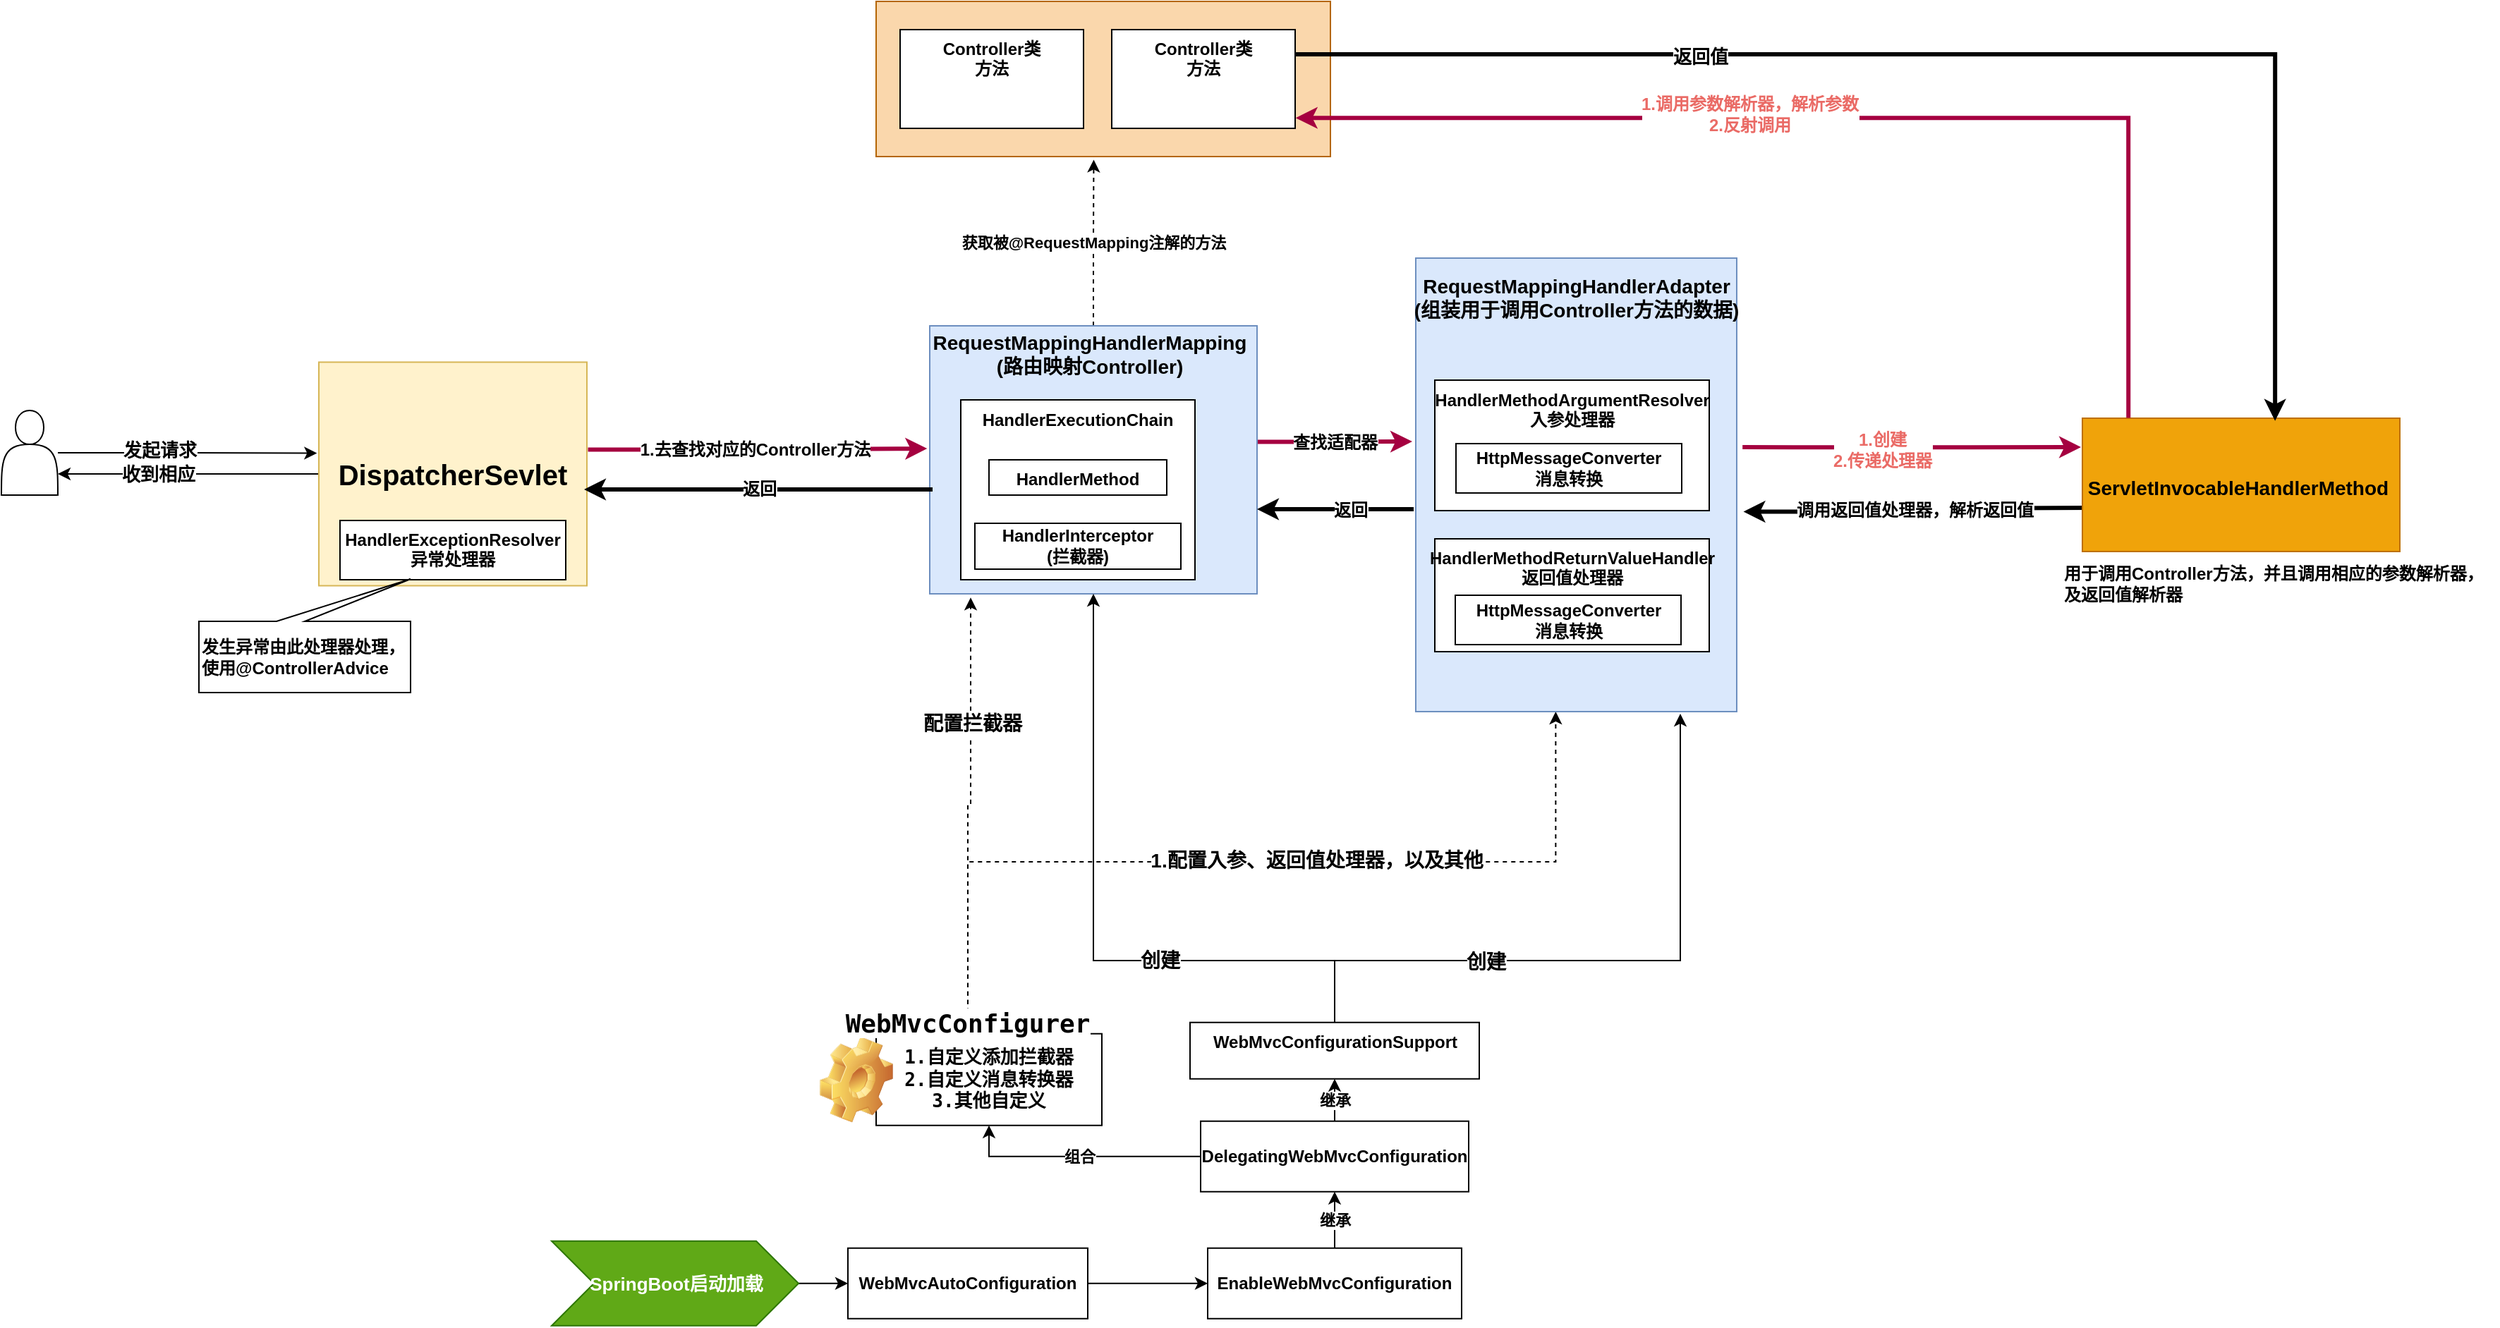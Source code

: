 <mxfile version="14.9.3" type="github">
  <diagram id="8T3f9UwFYzaLS0eyUJsZ" name="Page-1">
    <mxGraphModel dx="1550" dy="5465" grid="1" gridSize="10" guides="1" tooltips="1" connect="1" arrows="1" fold="1" page="1" pageScale="1" pageWidth="3300" pageHeight="4681" math="0" shadow="0">
      <root>
        <mxCell id="0" />
        <mxCell id="1" parent="0" />
        <mxCell id="tAR45_gAhTGxKTQlGq34-19" value="" style="edgeStyle=orthogonalEdgeStyle;rounded=0;orthogonalLoop=1;jettySize=auto;html=1;fontColor=#000000;fontStyle=1" edge="1" parent="1" source="tAR45_gAhTGxKTQlGq34-2" target="tAR45_gAhTGxKTQlGq34-3">
          <mxGeometry relative="1" as="geometry" />
        </mxCell>
        <mxCell id="tAR45_gAhTGxKTQlGq34-2" value="WebMvcAutoConfiguration" style="rounded=0;whiteSpace=wrap;html=1;fillColor=#ffffff;fontStyle=1" vertex="1" parent="1">
          <mxGeometry x="1040" y="763.87" width="170" height="50" as="geometry" />
        </mxCell>
        <mxCell id="tAR45_gAhTGxKTQlGq34-20" value="继承" style="edgeStyle=orthogonalEdgeStyle;rounded=0;orthogonalLoop=1;jettySize=auto;html=1;fontColor=#000000;fontStyle=1" edge="1" parent="1" source="tAR45_gAhTGxKTQlGq34-3" target="tAR45_gAhTGxKTQlGq34-7">
          <mxGeometry relative="1" as="geometry" />
        </mxCell>
        <mxCell id="tAR45_gAhTGxKTQlGq34-3" value="EnableWebMvcConfiguration" style="rounded=0;whiteSpace=wrap;html=1;fillColor=#ffffff;fontStyle=1" vertex="1" parent="1">
          <mxGeometry x="1295" y="763.87" width="180" height="50" as="geometry" />
        </mxCell>
        <mxCell id="tAR45_gAhTGxKTQlGq34-21" value="继承" style="rounded=0;orthogonalLoop=1;jettySize=auto;html=1;fontColor=#000000;exitX=0.5;exitY=0;exitDx=0;exitDy=0;edgeStyle=orthogonalEdgeStyle;entryX=0.5;entryY=1;entryDx=0;entryDy=0;fontStyle=1" edge="1" parent="1" source="tAR45_gAhTGxKTQlGq34-7" target="tAR45_gAhTGxKTQlGq34-48">
          <mxGeometry relative="1" as="geometry">
            <mxPoint x="1370" y="676.37" as="sourcePoint" />
            <mxPoint x="1385" y="537.87" as="targetPoint" />
          </mxGeometry>
        </mxCell>
        <mxCell id="tAR45_gAhTGxKTQlGq34-57" value="组合" style="edgeStyle=orthogonalEdgeStyle;rounded=0;orthogonalLoop=1;jettySize=auto;html=1;exitX=0;exitY=0.5;exitDx=0;exitDy=0;entryX=0.5;entryY=1;entryDx=0;entryDy=0;fontColor=#000000;fontStyle=1" edge="1" parent="1" source="tAR45_gAhTGxKTQlGq34-7" target="tAR45_gAhTGxKTQlGq34-9">
          <mxGeometry relative="1" as="geometry" />
        </mxCell>
        <mxCell id="tAR45_gAhTGxKTQlGq34-7" value="DelegatingWebMvcConfiguration" style="rounded=0;whiteSpace=wrap;html=1;fillColor=#ffffff;fontStyle=1" vertex="1" parent="1">
          <mxGeometry x="1290" y="673.87" width="190" height="50" as="geometry" />
        </mxCell>
        <mxCell id="tAR45_gAhTGxKTQlGq34-9" value="&lt;pre style=&quot;font-size: 13px ; font-family: &amp;quot;jetbrains mono&amp;quot; , monospace&quot;&gt;&lt;span style=&quot;background-color: rgb(255 , 255 , 255)&quot;&gt;1.&lt;/span&gt;自定义添加拦截器&lt;br&gt;2.自定义消息转换器&lt;br&gt;3.其他自定义&lt;/pre&gt;" style="rounded=0;whiteSpace=wrap;html=1;align=center;fontStyle=1" vertex="1" parent="1">
          <mxGeometry x="1060" y="611.87" width="160" height="65" as="geometry" />
        </mxCell>
        <mxCell id="tAR45_gAhTGxKTQlGq34-17" value="" style="shape=image;html=1;verticalLabelPosition=bottom;verticalAlign=top;imageAspect=1;aspect=fixed;image=img/clipart/Gear_128x128.png;rounded=0;fontColor=#000000;fontStyle=1" vertex="1" parent="1">
          <mxGeometry x="1020" y="613.87" width="52" height="61" as="geometry" />
        </mxCell>
        <mxCell id="tAR45_gAhTGxKTQlGq34-30" style="rounded=0;orthogonalLoop=1;jettySize=auto;html=1;entryX=0.436;entryY=1;entryDx=0;entryDy=0;entryPerimeter=0;dashed=1;fontColor=#000000;edgeStyle=elbowEdgeStyle;elbow=vertical;fontStyle=1" edge="1" parent="1" source="tAR45_gAhTGxKTQlGq34-13" target="tAR45_gAhTGxKTQlGq34-23">
          <mxGeometry relative="1" as="geometry" />
        </mxCell>
        <mxCell id="tAR45_gAhTGxKTQlGq34-33" value="1.配置入参、返回值处理器，以及其他" style="edgeLabel;html=1;align=center;verticalAlign=middle;resizable=0;points=[];fontColor=#000000;fontStyle=1;fontSize=14;" vertex="1" connectable="0" parent="tAR45_gAhTGxKTQlGq34-30">
          <mxGeometry x="0.666" relative="1" as="geometry">
            <mxPoint x="-170" as="offset" />
          </mxGeometry>
        </mxCell>
        <mxCell id="tAR45_gAhTGxKTQlGq34-31" value="" style="rounded=0;orthogonalLoop=1;jettySize=auto;html=1;dashed=1;fontColor=#000000;entryX=0.125;entryY=1.014;entryDx=0;entryDy=0;entryPerimeter=0;edgeStyle=orthogonalEdgeStyle;fontStyle=1" edge="1" parent="1" source="tAR45_gAhTGxKTQlGq34-13" target="tAR45_gAhTGxKTQlGq34-22">
          <mxGeometry relative="1" as="geometry">
            <mxPoint x="1127" y="320" as="targetPoint" />
          </mxGeometry>
        </mxCell>
        <mxCell id="tAR45_gAhTGxKTQlGq34-110" value="&lt;span style=&quot;font-size: 14px;&quot;&gt;配置拦截器&lt;/span&gt;" style="edgeLabel;html=1;align=center;verticalAlign=middle;resizable=0;points=[];fontSize=14;fontColor=#000000;fontStyle=1" vertex="1" connectable="0" parent="tAR45_gAhTGxKTQlGq34-31">
          <mxGeometry x="0.401" y="-1" relative="1" as="geometry">
            <mxPoint as="offset" />
          </mxGeometry>
        </mxCell>
        <mxCell id="tAR45_gAhTGxKTQlGq34-13" value="&lt;pre style=&quot;font-family: &amp;quot;jetbrains mono&amp;quot;, monospace; font-size: 18px;&quot;&gt;&lt;span style=&quot;background-color: rgb(255, 255, 255); font-size: 18px;&quot;&gt;WebMvcConfigurer&lt;/span&gt;&lt;/pre&gt;" style="text;html=1;strokeColor=none;fillColor=none;align=center;verticalAlign=middle;whiteSpace=wrap;rounded=0;fontStyle=1;fontSize=18;" vertex="1" parent="1">
          <mxGeometry x="1060" y="596.87" width="130" height="15" as="geometry" />
        </mxCell>
        <mxCell id="tAR45_gAhTGxKTQlGq34-79" value="获取被@RequestMapping注解的方法" style="edgeStyle=orthogonalEdgeStyle;rounded=0;orthogonalLoop=1;jettySize=auto;html=1;exitX=0.5;exitY=0;exitDx=0;exitDy=0;entryX=0.479;entryY=1.02;entryDx=0;entryDy=0;entryPerimeter=0;dashed=1;fontColor=#000000;fontStyle=1" edge="1" parent="1" source="tAR45_gAhTGxKTQlGq34-22" target="tAR45_gAhTGxKTQlGq34-75">
          <mxGeometry relative="1" as="geometry" />
        </mxCell>
        <mxCell id="tAR45_gAhTGxKTQlGq34-80" value="查找适配器" style="edgeStyle=orthogonalEdgeStyle;rounded=0;orthogonalLoop=1;jettySize=auto;html=1;fontColor=#000000;fillColor=#d80073;strokeColor=#A50040;strokeWidth=3;exitX=1;exitY=0.433;exitDx=0;exitDy=0;exitPerimeter=0;fontStyle=1;fontSize=12;" edge="1" parent="1" source="tAR45_gAhTGxKTQlGq34-22">
          <mxGeometry relative="1" as="geometry">
            <mxPoint x="1310" y="210" as="sourcePoint" />
            <mxPoint x="1440" y="192" as="targetPoint" />
          </mxGeometry>
        </mxCell>
        <mxCell id="tAR45_gAhTGxKTQlGq34-22" value="" style="rounded=0;whiteSpace=wrap;html=1;fillColor=#dae8fc;strokeColor=#6c8ebf;fontStyle=1" vertex="1" parent="1">
          <mxGeometry x="1098" y="110" width="232" height="190" as="geometry" />
        </mxCell>
        <mxCell id="tAR45_gAhTGxKTQlGq34-81" style="edgeStyle=orthogonalEdgeStyle;rounded=0;orthogonalLoop=1;jettySize=auto;html=1;fontColor=#000000;fillColor=#d80073;strokeColor=#A50040;strokeWidth=3;exitX=1.018;exitY=0.417;exitDx=0;exitDy=0;exitPerimeter=0;fontStyle=1" edge="1" parent="1" source="tAR45_gAhTGxKTQlGq34-23">
          <mxGeometry relative="1" as="geometry">
            <mxPoint x="1673" y="206" as="sourcePoint" />
            <mxPoint x="1914" y="196" as="targetPoint" />
          </mxGeometry>
        </mxCell>
        <mxCell id="tAR45_gAhTGxKTQlGq34-92" value="&lt;span style=&quot;font-size: 12px;&quot;&gt;&lt;font color=&quot;#ea6b66&quot; style=&quot;font-size: 12px;&quot;&gt;1.创建&lt;br style=&quot;font-size: 12px;&quot;&gt;2.传递处理器&lt;/font&gt;&lt;/span&gt;" style="edgeLabel;html=1;align=center;verticalAlign=middle;resizable=0;points=[];fontColor=#000000;fontStyle=1;fontSize=12;" vertex="1" connectable="0" parent="tAR45_gAhTGxKTQlGq34-81">
          <mxGeometry x="-0.17" y="-2" relative="1" as="geometry">
            <mxPoint x="-1" as="offset" />
          </mxGeometry>
        </mxCell>
        <mxCell id="tAR45_gAhTGxKTQlGq34-89" style="edgeStyle=orthogonalEdgeStyle;rounded=0;orthogonalLoop=1;jettySize=auto;html=1;fontColor=#000000;strokeWidth=3;fontStyle=1" edge="1" parent="1">
          <mxGeometry relative="1" as="geometry">
            <mxPoint x="1441" y="240" as="sourcePoint" />
            <mxPoint x="1330" y="240" as="targetPoint" />
          </mxGeometry>
        </mxCell>
        <mxCell id="tAR45_gAhTGxKTQlGq34-121" value="&lt;span style=&quot;font-size: 12px;&quot;&gt;返回&lt;/span&gt;" style="edgeLabel;html=1;align=center;verticalAlign=middle;resizable=0;points=[];fontSize=12;fontColor=#000000;fontStyle=1" vertex="1" connectable="0" parent="tAR45_gAhTGxKTQlGq34-89">
          <mxGeometry x="-0.191" y="1" relative="1" as="geometry">
            <mxPoint as="offset" />
          </mxGeometry>
        </mxCell>
        <mxCell id="tAR45_gAhTGxKTQlGq34-23" value="" style="rounded=0;whiteSpace=wrap;html=1;fillColor=#dae8fc;strokeColor=#6c8ebf;fontStyle=1" vertex="1" parent="1">
          <mxGeometry x="1442.49" y="61.98" width="227.51" height="321.53" as="geometry" />
        </mxCell>
        <mxCell id="tAR45_gAhTGxKTQlGq34-34" value="&lt;span style=&quot;font-size: 14px;&quot;&gt;&lt;span style=&quot;font-size: 14px;&quot;&gt;RequestMappingHandlerAdapter&lt;/span&gt;&lt;br style=&quot;font-size: 14px;&quot;&gt;&lt;span style=&quot;font-size: 14px;&quot;&gt;(组装用于调用Controller方法的数据)&lt;/span&gt;&lt;/span&gt;" style="text;html=1;align=center;verticalAlign=middle;resizable=0;points=[];autosize=1;strokeColor=none;fontColor=#000000;fontStyle=1;fontSize=14;" vertex="1" parent="1">
          <mxGeometry x="1431.24" y="70.0" width="250" height="40" as="geometry" />
        </mxCell>
        <mxCell id="tAR45_gAhTGxKTQlGq34-35" value="&lt;span style=&quot;font-size: 14px;&quot;&gt;&lt;span style=&quot;font-size: 14px;&quot;&gt;RequestMappingHandlerMapping&lt;/span&gt;&lt;br style=&quot;font-size: 14px;&quot;&gt;&lt;span style=&quot;font-size: 14px;&quot;&gt;(路由映射Controller)&lt;/span&gt;&lt;/span&gt;" style="text;html=1;align=center;verticalAlign=middle;resizable=0;points=[];autosize=1;strokeColor=none;fontColor=#000000;fontStyle=1;fontSize=14;" vertex="1" parent="1">
          <mxGeometry x="1091" y="110" width="240" height="40" as="geometry" />
        </mxCell>
        <mxCell id="tAR45_gAhTGxKTQlGq34-36" value="HandlerMethodArgumentResolver&lt;br&gt;入参处理器" style="rounded=0;whiteSpace=wrap;html=1;fontColor=#000000;verticalAlign=top;fontStyle=1" vertex="1" parent="1">
          <mxGeometry x="1456.0" y="148.51" width="194.5" height="92.5" as="geometry" />
        </mxCell>
        <mxCell id="tAR45_gAhTGxKTQlGq34-37" value="HandlerMethodReturnValueHandler&lt;br&gt;返回值处理器" style="rounded=0;whiteSpace=wrap;html=1;fontColor=#000000;verticalAlign=top;fontStyle=1" vertex="1" parent="1">
          <mxGeometry x="1456.0" y="261.01" width="194.5" height="80" as="geometry" />
        </mxCell>
        <mxCell id="tAR45_gAhTGxKTQlGq34-40" value="HttpMessageConverter&lt;br&gt;消息转换" style="rounded=0;whiteSpace=wrap;html=1;fontColor=#000000;fontStyle=1" vertex="1" parent="1">
          <mxGeometry x="1470.5" y="301.01" width="160" height="35" as="geometry" />
        </mxCell>
        <mxCell id="tAR45_gAhTGxKTQlGq34-41" value="HttpMessageConverter&lt;br&gt;消息转换" style="rounded=0;whiteSpace=wrap;html=1;fontColor=#000000;fontStyle=1" vertex="1" parent="1">
          <mxGeometry x="1471.0" y="193.51" width="160" height="35" as="geometry" />
        </mxCell>
        <mxCell id="tAR45_gAhTGxKTQlGq34-49" style="rounded=0;orthogonalLoop=1;jettySize=auto;html=1;fontColor=#000000;exitX=0.5;exitY=0;exitDx=0;exitDy=0;edgeStyle=orthogonalEdgeStyle;fontStyle=1;entryX=0.5;entryY=1;entryDx=0;entryDy=0;" edge="1" parent="1" source="tAR45_gAhTGxKTQlGq34-48" target="tAR45_gAhTGxKTQlGq34-22">
          <mxGeometry relative="1" as="geometry">
            <mxPoint x="1165" y="510" as="sourcePoint" />
            <mxPoint x="1214" y="320" as="targetPoint" />
            <Array as="points">
              <mxPoint x="1385" y="560" />
              <mxPoint x="1214" y="560" />
            </Array>
          </mxGeometry>
        </mxCell>
        <mxCell id="tAR45_gAhTGxKTQlGq34-51" value="创建" style="edgeLabel;html=1;align=center;verticalAlign=middle;resizable=0;points=[];fontColor=#000000;fontStyle=1;fontSize=14;" vertex="1" connectable="0" parent="tAR45_gAhTGxKTQlGq34-49">
          <mxGeometry x="-0.159" y="3" relative="1" as="geometry">
            <mxPoint x="31" y="-3" as="offset" />
          </mxGeometry>
        </mxCell>
        <mxCell id="tAR45_gAhTGxKTQlGq34-50" style="edgeStyle=orthogonalEdgeStyle;rounded=0;orthogonalLoop=1;jettySize=auto;html=1;fontColor=#000000;fontStyle=1" edge="1" parent="1" source="tAR45_gAhTGxKTQlGq34-48">
          <mxGeometry relative="1" as="geometry">
            <mxPoint x="1630" y="385" as="targetPoint" />
            <Array as="points">
              <mxPoint x="1385" y="560" />
              <mxPoint x="1630" y="560" />
              <mxPoint x="1630" y="385" />
            </Array>
          </mxGeometry>
        </mxCell>
        <mxCell id="tAR45_gAhTGxKTQlGq34-52" value="创建" style="edgeLabel;html=1;align=center;verticalAlign=middle;resizable=0;points=[];fontColor=#000000;fontStyle=1;fontSize=14;" vertex="1" connectable="0" parent="tAR45_gAhTGxKTQlGq34-50">
          <mxGeometry x="-0.343" y="2" relative="1" as="geometry">
            <mxPoint x="-2" y="3" as="offset" />
          </mxGeometry>
        </mxCell>
        <mxCell id="tAR45_gAhTGxKTQlGq34-48" value="WebMvcConfigurationSupport" style="rounded=0;whiteSpace=wrap;html=1;fontColor=#000000;verticalAlign=top;fontStyle=1" vertex="1" parent="1">
          <mxGeometry x="1282.5" y="603.87" width="205" height="40" as="geometry" />
        </mxCell>
        <mxCell id="tAR45_gAhTGxKTQlGq34-61" value="HandlerExecutionChain" style="rounded=0;whiteSpace=wrap;html=1;fontColor=#000000;align=center;verticalAlign=top;fontStyle=1" vertex="1" parent="1">
          <mxGeometry x="1120" y="162.5" width="166" height="127.5" as="geometry" />
        </mxCell>
        <mxCell id="tAR45_gAhTGxKTQlGq34-106" style="edgeStyle=orthogonalEdgeStyle;rounded=0;orthogonalLoop=1;jettySize=auto;html=1;exitX=0;exitY=0.5;exitDx=0;exitDy=0;entryX=1;entryY=0.75;entryDx=0;entryDy=0;fontSize=13;fontColor=#000000;strokeWidth=1;fontStyle=1" edge="1" parent="1" source="tAR45_gAhTGxKTQlGq34-53" target="tAR45_gAhTGxKTQlGq34-104">
          <mxGeometry relative="1" as="geometry" />
        </mxCell>
        <mxCell id="tAR45_gAhTGxKTQlGq34-108" value="收到相应" style="edgeLabel;html=1;align=center;verticalAlign=middle;resizable=0;points=[];fontSize=13;fontColor=#000000;fontStyle=1" vertex="1" connectable="0" parent="tAR45_gAhTGxKTQlGq34-106">
          <mxGeometry x="0.347" y="3" relative="1" as="geometry">
            <mxPoint x="10" y="-3" as="offset" />
          </mxGeometry>
        </mxCell>
        <mxCell id="tAR45_gAhTGxKTQlGq34-53" value="&lt;span&gt;&lt;font style=&quot;font-size: 20px&quot;&gt;DispatcherSevlet&lt;/font&gt;&lt;/span&gt;" style="rounded=0;whiteSpace=wrap;html=1;verticalAlign=middle;align=center;fillColor=#fff2cc;strokeColor=#d6b656;fontStyle=1" vertex="1" parent="1">
          <mxGeometry x="665" y="135.75" width="190" height="158.5" as="geometry" />
        </mxCell>
        <mxCell id="tAR45_gAhTGxKTQlGq34-64" value="HandlerMethod" style="rounded=0;whiteSpace=wrap;html=1;fontColor=#000000;align=center;verticalAlign=top;fontStyle=1" vertex="1" parent="1">
          <mxGeometry x="1140" y="205" width="126" height="25" as="geometry" />
        </mxCell>
        <mxCell id="tAR45_gAhTGxKTQlGq34-65" value="HandlerInterceptor&lt;br&gt;(拦截器)" style="rounded=0;whiteSpace=wrap;html=1;fontColor=#000000;fontStyle=1" vertex="1" parent="1">
          <mxGeometry x="1130" y="250" width="146" height="32.5" as="geometry" />
        </mxCell>
        <mxCell id="tAR45_gAhTGxKTQlGq34-88" style="edgeStyle=orthogonalEdgeStyle;rounded=0;orthogonalLoop=1;jettySize=auto;html=1;entryX=1.021;entryY=0.559;entryDx=0;entryDy=0;entryPerimeter=0;fontColor=#000000;strokeWidth=3;fontStyle=1" edge="1" parent="1" target="tAR45_gAhTGxKTQlGq34-23">
          <mxGeometry relative="1" as="geometry">
            <mxPoint x="1920" y="239" as="sourcePoint" />
          </mxGeometry>
        </mxCell>
        <mxCell id="tAR45_gAhTGxKTQlGq34-100" value="&lt;font style=&quot;font-size: 12px;&quot;&gt;&lt;span style=&quot;font-size: 12px;&quot;&gt;调用返回值处理器，解析返回值&lt;/span&gt;&lt;/font&gt;" style="edgeLabel;html=1;align=center;verticalAlign=middle;resizable=0;points=[];fontStyle=1;fontSize=12;" vertex="1" connectable="0" parent="tAR45_gAhTGxKTQlGq34-88">
          <mxGeometry x="-0.106" y="-1" relative="1" as="geometry">
            <mxPoint x="-14" y="2" as="offset" />
          </mxGeometry>
        </mxCell>
        <mxCell id="tAR45_gAhTGxKTQlGq34-69" value="" style="rounded=0;whiteSpace=wrap;html=1;fontColor=#000000;align=center;verticalAlign=top;fillColor=#f0a30a;strokeColor=#BD7000;fontStyle=1" vertex="1" parent="1">
          <mxGeometry x="1915" y="175.5" width="225" height="94.5" as="geometry" />
        </mxCell>
        <mxCell id="tAR45_gAhTGxKTQlGq34-75" value="" style="rounded=0;whiteSpace=wrap;html=1;align=center;verticalAlign=top;fillColor=#fad7ac;strokeColor=#b46504;fontStyle=1" vertex="1" parent="1">
          <mxGeometry x="1060" y="-120" width="322" height="110" as="geometry" />
        </mxCell>
        <mxCell id="tAR45_gAhTGxKTQlGq34-82" style="edgeStyle=orthogonalEdgeStyle;rounded=0;orthogonalLoop=1;jettySize=auto;html=1;entryX=1.003;entryY=0.894;entryDx=0;entryDy=0;fontColor=#000000;exitX=0.145;exitY=-0.003;exitDx=0;exitDy=0;strokeWidth=3;fillColor=#d80073;strokeColor=#A50040;exitPerimeter=0;entryPerimeter=0;fontStyle=1" edge="1" parent="1" source="tAR45_gAhTGxKTQlGq34-69" target="tAR45_gAhTGxKTQlGq34-71">
          <mxGeometry relative="1" as="geometry" />
        </mxCell>
        <mxCell id="tAR45_gAhTGxKTQlGq34-98" value="&lt;span style=&quot;font-size: 12px;&quot;&gt;&lt;font color=&quot;#ea6b66&quot; style=&quot;font-size: 12px;&quot;&gt;1.调用参数解析器，解析参数&lt;br style=&quot;font-size: 12px;&quot;&gt;2.反射调用&lt;/font&gt;&lt;/span&gt;" style="edgeLabel;html=1;align=center;verticalAlign=middle;resizable=0;points=[];fontColor=#000000;fontStyle=1;fontSize=12;" vertex="1" connectable="0" parent="tAR45_gAhTGxKTQlGq34-82">
          <mxGeometry x="0.199" y="-3" relative="1" as="geometry">
            <mxPoint as="offset" />
          </mxGeometry>
        </mxCell>
        <mxCell id="tAR45_gAhTGxKTQlGq34-86" style="edgeStyle=orthogonalEdgeStyle;rounded=0;orthogonalLoop=1;jettySize=auto;html=1;exitX=1;exitY=0.25;exitDx=0;exitDy=0;strokeWidth=3;entryX=0.607;entryY=0.02;entryDx=0;entryDy=0;entryPerimeter=0;fontStyle=1" edge="1" parent="1" source="tAR45_gAhTGxKTQlGq34-71" target="tAR45_gAhTGxKTQlGq34-69">
          <mxGeometry relative="1" as="geometry">
            <mxPoint x="1870" y="178" as="targetPoint" />
          </mxGeometry>
        </mxCell>
        <mxCell id="tAR45_gAhTGxKTQlGq34-99" value="返回值" style="edgeLabel;html=1;align=center;verticalAlign=middle;resizable=0;points=[];fontColor=#000000;fontStyle=1;fontSize=13;" vertex="1" connectable="0" parent="tAR45_gAhTGxKTQlGq34-86">
          <mxGeometry x="-0.4" y="-1" relative="1" as="geometry">
            <mxPoint as="offset" />
          </mxGeometry>
        </mxCell>
        <mxCell id="tAR45_gAhTGxKTQlGq34-71" value="&lt;span&gt;Controller类&lt;/span&gt;&lt;br&gt;&lt;span&gt;方法&lt;/span&gt;" style="rounded=0;whiteSpace=wrap;html=1;fontColor=#000000;align=center;verticalAlign=top;fontStyle=1" vertex="1" parent="1">
          <mxGeometry x="1227" y="-100" width="130" height="70" as="geometry" />
        </mxCell>
        <mxCell id="tAR45_gAhTGxKTQlGq34-83" value="&lt;span style=&quot;font-size: 14px&quot;&gt;&lt;span&gt;ServletInvocableHandlerMethod&lt;br&gt;&lt;/span&gt;&lt;br&gt;&lt;/span&gt;" style="text;html=1;align=center;verticalAlign=middle;resizable=0;points=[];autosize=1;strokeColor=none;fontColor=#000000;fontStyle=1" vertex="1" parent="1">
          <mxGeometry x="1910" y="218" width="230" height="30" as="geometry" />
        </mxCell>
        <mxCell id="tAR45_gAhTGxKTQlGq34-84" style="edgeStyle=orthogonalEdgeStyle;rounded=0;orthogonalLoop=1;jettySize=auto;html=1;fontColor=#000000;fillColor=#d80073;strokeColor=#A50040;strokeWidth=3;entryX=-0.008;entryY=0.458;entryDx=0;entryDy=0;entryPerimeter=0;exitX=1.004;exitY=0.391;exitDx=0;exitDy=0;exitPerimeter=0;fontStyle=1" edge="1" parent="1" source="tAR45_gAhTGxKTQlGq34-53" target="tAR45_gAhTGxKTQlGq34-22">
          <mxGeometry relative="1" as="geometry">
            <mxPoint x="872" y="197" as="sourcePoint" />
            <mxPoint x="1090" y="200" as="targetPoint" />
          </mxGeometry>
        </mxCell>
        <mxCell id="tAR45_gAhTGxKTQlGq34-93" value="1.去查找对应的Controller方法" style="edgeLabel;html=1;align=center;verticalAlign=middle;resizable=0;points=[];fontColor=#000000;fontStyle=1;fontSize=12;" vertex="1" connectable="0" parent="tAR45_gAhTGxKTQlGq34-84">
          <mxGeometry x="0.289" y="-1" relative="1" as="geometry">
            <mxPoint x="-37" as="offset" />
          </mxGeometry>
        </mxCell>
        <mxCell id="tAR45_gAhTGxKTQlGq34-87" value="&lt;span&gt;Controller类&lt;/span&gt;&lt;br&gt;&lt;span&gt;方法&lt;/span&gt;" style="rounded=0;whiteSpace=wrap;html=1;fontColor=#000000;align=center;verticalAlign=top;fontStyle=1" vertex="1" parent="1">
          <mxGeometry x="1077" y="-100" width="130" height="70" as="geometry" />
        </mxCell>
        <mxCell id="tAR45_gAhTGxKTQlGq34-90" value="&lt;span style=&quot;font-size: 12px;&quot;&gt;返回&lt;/span&gt;" style="edgeStyle=orthogonalEdgeStyle;rounded=0;orthogonalLoop=1;jettySize=auto;html=1;fontColor=#000000;strokeWidth=3;fontStyle=1;fontSize=12;" edge="1" parent="1">
          <mxGeometry relative="1" as="geometry">
            <mxPoint x="1100" y="226" as="sourcePoint" />
            <mxPoint x="853" y="226" as="targetPoint" />
          </mxGeometry>
        </mxCell>
        <mxCell id="tAR45_gAhTGxKTQlGq34-91" value="&lt;span&gt;用于调用Controller方法，并且调用相应的参数解析器，&lt;br&gt;及返回值解析器&lt;/span&gt;" style="text;html=1;align=left;verticalAlign=middle;resizable=0;points=[];autosize=1;strokeColor=none;fontColor=#000000;fontStyle=1" vertex="1" parent="1">
          <mxGeometry x="1900" y="278" width="310" height="30" as="geometry" />
        </mxCell>
        <mxCell id="tAR45_gAhTGxKTQlGq34-94" value="HandlerExceptionResolver&lt;br&gt;异常处理器" style="rounded=0;whiteSpace=wrap;html=1;fontColor=#000000;align=center;verticalAlign=top;fontStyle=1" vertex="1" parent="1">
          <mxGeometry x="680" y="248" width="160" height="42" as="geometry" />
        </mxCell>
        <mxCell id="tAR45_gAhTGxKTQlGq34-103" value="" style="edgeStyle=orthogonalEdgeStyle;rounded=0;orthogonalLoop=1;jettySize=auto;html=1;fontColor=#000000;strokeWidth=1;fontStyle=1" edge="1" parent="1" source="tAR45_gAhTGxKTQlGq34-102" target="tAR45_gAhTGxKTQlGq34-2">
          <mxGeometry relative="1" as="geometry" />
        </mxCell>
        <mxCell id="tAR45_gAhTGxKTQlGq34-102" value="&lt;span style=&quot;font-size: 13px;&quot;&gt;SpringBoot启动加载&lt;/span&gt;" style="html=1;shadow=0;dashed=0;align=center;verticalAlign=middle;shape=mxgraph.arrows2.arrow;dy=0;dx=30;notch=30;rounded=0;fontColor=#ffffff;fillColor=#60a917;strokeColor=#2D7600;fontSize=13;fontStyle=1" vertex="1" parent="1">
          <mxGeometry x="830" y="758.87" width="175" height="60" as="geometry" />
        </mxCell>
        <mxCell id="tAR45_gAhTGxKTQlGq34-105" style="edgeStyle=orthogonalEdgeStyle;rounded=0;orthogonalLoop=1;jettySize=auto;html=1;entryX=-0.007;entryY=0.407;entryDx=0;entryDy=0;entryPerimeter=0;fontSize=13;fontColor=#000000;strokeWidth=1;fontStyle=1" edge="1" parent="1" source="tAR45_gAhTGxKTQlGq34-104" target="tAR45_gAhTGxKTQlGq34-53">
          <mxGeometry relative="1" as="geometry" />
        </mxCell>
        <mxCell id="tAR45_gAhTGxKTQlGq34-107" value="发起请求" style="edgeLabel;html=1;align=center;verticalAlign=middle;resizable=0;points=[];fontSize=13;fontColor=#000000;fontStyle=1" vertex="1" connectable="0" parent="tAR45_gAhTGxKTQlGq34-105">
          <mxGeometry x="-0.235" y="2" relative="1" as="geometry">
            <mxPoint x="1" as="offset" />
          </mxGeometry>
        </mxCell>
        <mxCell id="tAR45_gAhTGxKTQlGq34-104" value="" style="shape=actor;whiteSpace=wrap;html=1;rounded=0;fontSize=13;fontColor=#000000;align=left;verticalAlign=middle;fontStyle=1" vertex="1" parent="1">
          <mxGeometry x="440" y="170" width="40" height="60" as="geometry" />
        </mxCell>
        <mxCell id="tAR45_gAhTGxKTQlGq34-120" value="发生异常由此处理器处理，使用@ControllerAdvice" style="shape=callout;whiteSpace=wrap;html=1;perimeter=calloutPerimeter;rounded=0;fontSize=12;fontColor=#000000;align=left;verticalAlign=middle;direction=west;position2=0;fontStyle=1" vertex="1" parent="1">
          <mxGeometry x="580" y="289.51" width="150" height="80.49" as="geometry" />
        </mxCell>
      </root>
    </mxGraphModel>
  </diagram>
</mxfile>
